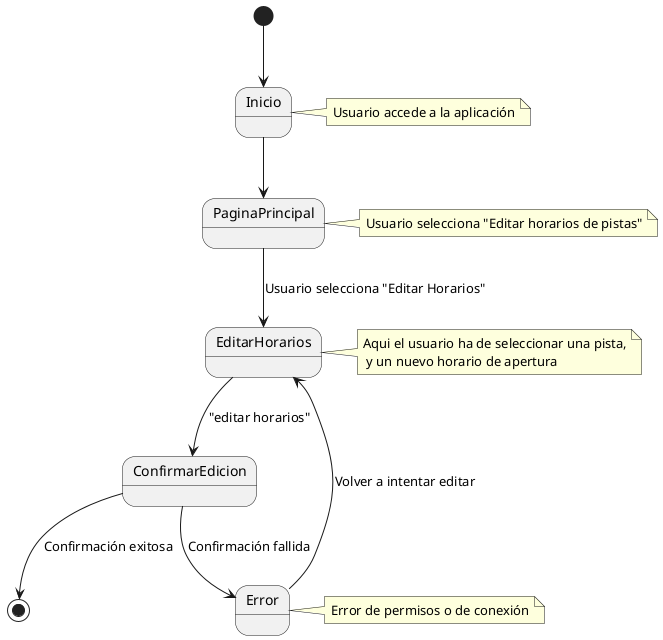 @startuml
[*] --> Inicio
Inicio --> PaginaPrincipal
PaginaPrincipal --> EditarHorarios : Usuario selecciona "Editar Horarios"
EditarHorarios --> ConfirmarEdicion : "editar horarios"
ConfirmarEdicion --> Error : Confirmación fallida
Error --> EditarHorarios : Volver a intentar editar
ConfirmarEdicion --> [*] : Confirmación exitosa

note right of Inicio
Usuario accede a la aplicación
end note
note right of PaginaPrincipal
Usuario selecciona "Editar horarios de pistas"
end note
note right of EditarHorarios
Aqui el usuario ha de seleccionar una pista,
 y un nuevo horario de apertura
end note
note right of Error
Error de permisos o de conexión
end note
@enduml
